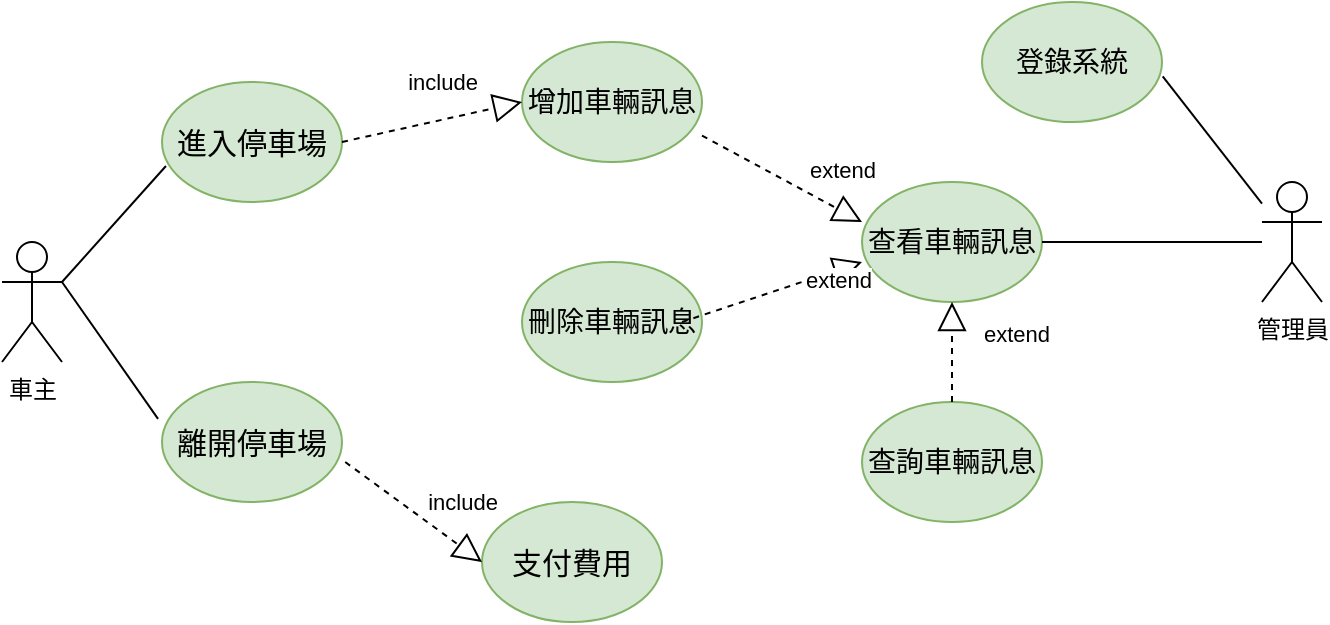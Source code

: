 <?xml version="1.0" encoding="UTF-8"?>
<mxfile version="22.1.11" type="google">
  <diagram name="第 1 页" id="4QLbV3jeEGOztwDBX3V3">
    <mxGraphModel dx="1042" dy="569" grid="1" gridSize="10" guides="1" tooltips="1" connect="1" arrows="1" fold="1" page="1" pageScale="1" pageWidth="827" pageHeight="1169" background="none" math="0" shadow="0">
      <root>
        <mxCell id="0" />
        <mxCell id="1" parent="0" />
        <mxCell id="8DHP59ZZchC0WPOyILgm-1" value="管理員" style="shape=umlActor;verticalLabelPosition=bottom;verticalAlign=top;html=1;outlineConnect=0;" parent="1" vertex="1">
          <mxGeometry x="670" y="250" width="30" height="60" as="geometry" />
        </mxCell>
        <mxCell id="8DHP59ZZchC0WPOyILgm-2" value="進入停車場" style="ellipse;whiteSpace=wrap;html=1;fontSize=15;labelBackgroundColor=none;fillColor=#d5e8d4;strokeColor=#82b366;" parent="1" vertex="1">
          <mxGeometry x="120" y="200" width="90" height="60" as="geometry" />
        </mxCell>
        <mxCell id="8DHP59ZZchC0WPOyILgm-3" value="離開停車場" style="ellipse;whiteSpace=wrap;html=1;fillColor=#d5e8d4;strokeColor=#82b366;fontSize=15;" parent="1" vertex="1">
          <mxGeometry x="120" y="350" width="90" height="60" as="geometry" />
        </mxCell>
        <mxCell id="8DHP59ZZchC0WPOyILgm-4" value="" style="endArrow=none;html=1;rounded=0;entryX=0.022;entryY=0.7;entryDx=0;entryDy=0;entryPerimeter=0;" parent="1" target="8DHP59ZZchC0WPOyILgm-2" edge="1">
          <mxGeometry width="50" height="50" relative="1" as="geometry">
            <mxPoint x="70" y="300" as="sourcePoint" />
            <mxPoint x="430" y="270" as="targetPoint" />
          </mxGeometry>
        </mxCell>
        <mxCell id="8DHP59ZZchC0WPOyILgm-5" value="" style="endArrow=none;html=1;rounded=0;entryX=-0.022;entryY=0.307;entryDx=0;entryDy=0;entryPerimeter=0;" parent="1" target="8DHP59ZZchC0WPOyILgm-3" edge="1">
          <mxGeometry width="50" height="50" relative="1" as="geometry">
            <mxPoint x="70" y="300" as="sourcePoint" />
            <mxPoint x="430" y="270" as="targetPoint" />
          </mxGeometry>
        </mxCell>
        <mxCell id="8DHP59ZZchC0WPOyILgm-7" value="支付費用&lt;br&gt;" style="ellipse;whiteSpace=wrap;html=1;fillColor=#d5e8d4;strokeColor=#82b366;fontSize=15;" parent="1" vertex="1">
          <mxGeometry x="280" y="410" width="90" height="60" as="geometry" />
        </mxCell>
        <mxCell id="8DHP59ZZchC0WPOyILgm-8" value="" style="endArrow=block;dashed=1;endFill=0;endSize=12;html=1;rounded=0;exitX=1.018;exitY=0.667;exitDx=0;exitDy=0;exitPerimeter=0;entryX=0;entryY=0.5;entryDx=0;entryDy=0;" parent="1" source="8DHP59ZZchC0WPOyILgm-3" target="8DHP59ZZchC0WPOyILgm-7" edge="1">
          <mxGeometry width="160" relative="1" as="geometry">
            <mxPoint x="330" y="300" as="sourcePoint" />
            <mxPoint x="490" y="300" as="targetPoint" />
          </mxGeometry>
        </mxCell>
        <mxCell id="8DHP59ZZchC0WPOyILgm-9" value="include" style="edgeLabel;html=1;align=center;verticalAlign=middle;resizable=0;points=[];" parent="8DHP59ZZchC0WPOyILgm-8" connectable="0" vertex="1">
          <mxGeometry x="-0.0" relative="1" as="geometry">
            <mxPoint x="24" y="-5" as="offset" />
          </mxGeometry>
        </mxCell>
        <mxCell id="8DHP59ZZchC0WPOyILgm-10" value="增加車輛訊息" style="ellipse;whiteSpace=wrap;html=1;fontSize=14;labelBackgroundColor=none;fillColor=#d5e8d4;strokeColor=#82b366;" parent="1" vertex="1">
          <mxGeometry x="300" y="180" width="90" height="60" as="geometry" />
        </mxCell>
        <mxCell id="8DHP59ZZchC0WPOyILgm-11" value="" style="endArrow=block;dashed=1;endFill=0;endSize=12;html=1;rounded=0;exitX=1;exitY=0.5;exitDx=0;exitDy=0;entryX=0;entryY=0.5;entryDx=0;entryDy=0;" parent="1" source="8DHP59ZZchC0WPOyILgm-2" target="8DHP59ZZchC0WPOyILgm-10" edge="1">
          <mxGeometry width="160" relative="1" as="geometry">
            <mxPoint x="222" y="400" as="sourcePoint" />
            <mxPoint x="290" y="450" as="targetPoint" />
          </mxGeometry>
        </mxCell>
        <mxCell id="8DHP59ZZchC0WPOyILgm-12" value="include" style="edgeLabel;html=1;align=center;verticalAlign=middle;resizable=0;points=[];" parent="8DHP59ZZchC0WPOyILgm-11" connectable="0" vertex="1">
          <mxGeometry x="-0.0" relative="1" as="geometry">
            <mxPoint x="5" y="-20" as="offset" />
          </mxGeometry>
        </mxCell>
        <mxCell id="8DHP59ZZchC0WPOyILgm-13" value="查看車輛訊息" style="ellipse;whiteSpace=wrap;html=1;fontSize=14;labelBackgroundColor=none;fillColor=#d5e8d4;strokeColor=#82b366;" parent="1" vertex="1">
          <mxGeometry x="470" y="250" width="90" height="60" as="geometry" />
        </mxCell>
        <mxCell id="8DHP59ZZchC0WPOyILgm-14" value="刪除車輛訊息" style="ellipse;whiteSpace=wrap;html=1;fontSize=14;labelBackgroundColor=none;fillColor=#d5e8d4;strokeColor=#82b366;" parent="1" vertex="1">
          <mxGeometry x="300" y="290" width="90" height="60" as="geometry" />
        </mxCell>
        <mxCell id="8DHP59ZZchC0WPOyILgm-15" value="" style="endArrow=block;dashed=1;endFill=0;endSize=12;html=1;rounded=0;exitX=1;exitY=0.78;exitDx=0;exitDy=0;entryX=0;entryY=0.333;entryDx=0;entryDy=0;exitPerimeter=0;entryPerimeter=0;" parent="1" source="8DHP59ZZchC0WPOyILgm-10" target="8DHP59ZZchC0WPOyILgm-13" edge="1">
          <mxGeometry width="160" relative="1" as="geometry">
            <mxPoint x="220" y="240" as="sourcePoint" />
            <mxPoint x="310" y="220" as="targetPoint" />
          </mxGeometry>
        </mxCell>
        <mxCell id="8DHP59ZZchC0WPOyILgm-17" value="extend" style="edgeLabel;html=1;align=center;verticalAlign=middle;resizable=0;points=[];" parent="8DHP59ZZchC0WPOyILgm-15" connectable="0" vertex="1">
          <mxGeometry x="0.056" y="-3" relative="1" as="geometry">
            <mxPoint x="29" y="-8" as="offset" />
          </mxGeometry>
        </mxCell>
        <mxCell id="8DHP59ZZchC0WPOyILgm-18" value="" style="endArrow=block;dashed=1;endFill=0;endSize=12;html=1;rounded=0;exitX=1;exitY=0.5;exitDx=0;exitDy=0;entryX=0;entryY=0.333;entryDx=0;entryDy=0;entryPerimeter=0;" parent="1" edge="1">
          <mxGeometry width="160" relative="1" as="geometry">
            <mxPoint x="380" y="320" as="sourcePoint" />
            <mxPoint x="470" y="290" as="targetPoint" />
          </mxGeometry>
        </mxCell>
        <mxCell id="8DHP59ZZchC0WPOyILgm-19" value="extend" style="edgeLabel;html=1;align=center;verticalAlign=middle;resizable=0;points=[];" parent="8DHP59ZZchC0WPOyILgm-18" connectable="0" vertex="1">
          <mxGeometry x="0.056" y="-3" relative="1" as="geometry">
            <mxPoint x="29" y="-8" as="offset" />
          </mxGeometry>
        </mxCell>
        <mxCell id="8DHP59ZZchC0WPOyILgm-20" value="查詢車輛訊息" style="ellipse;whiteSpace=wrap;html=1;fontSize=14;labelBackgroundColor=none;fillColor=#d5e8d4;strokeColor=#82b366;" parent="1" vertex="1">
          <mxGeometry x="470" y="360" width="90" height="60" as="geometry" />
        </mxCell>
        <mxCell id="8DHP59ZZchC0WPOyILgm-21" value="" style="endArrow=block;dashed=1;endFill=0;endSize=12;html=1;rounded=0;exitX=0.5;exitY=0;exitDx=0;exitDy=0;entryX=0.5;entryY=1;entryDx=0;entryDy=0;" parent="1" source="8DHP59ZZchC0WPOyILgm-20" target="8DHP59ZZchC0WPOyILgm-13" edge="1">
          <mxGeometry width="160" relative="1" as="geometry">
            <mxPoint x="390" y="330" as="sourcePoint" />
            <mxPoint x="480" y="300" as="targetPoint" />
          </mxGeometry>
        </mxCell>
        <mxCell id="8DHP59ZZchC0WPOyILgm-22" value="extend" style="edgeLabel;html=1;align=center;verticalAlign=middle;resizable=0;points=[];" parent="8DHP59ZZchC0WPOyILgm-21" connectable="0" vertex="1">
          <mxGeometry x="0.056" y="-3" relative="1" as="geometry">
            <mxPoint x="29" y="-8" as="offset" />
          </mxGeometry>
        </mxCell>
        <mxCell id="8DHP59ZZchC0WPOyILgm-23" value="車主" style="shape=umlActor;verticalLabelPosition=bottom;verticalAlign=top;html=1;outlineConnect=0;" parent="1" vertex="1">
          <mxGeometry x="40" y="280" width="30" height="60" as="geometry" />
        </mxCell>
        <mxCell id="8DHP59ZZchC0WPOyILgm-24" value="登錄系統&lt;br&gt;" style="ellipse;whiteSpace=wrap;html=1;fontSize=14;labelBackgroundColor=none;fillColor=#d5e8d4;strokeColor=#82b366;" parent="1" vertex="1">
          <mxGeometry x="530" y="160" width="90" height="60" as="geometry" />
        </mxCell>
        <mxCell id="8DHP59ZZchC0WPOyILgm-27" value="" style="endArrow=none;html=1;rounded=0;entryX=1;entryY=0.5;entryDx=0;entryDy=0;" parent="1" target="8DHP59ZZchC0WPOyILgm-13" edge="1">
          <mxGeometry width="50" height="50" relative="1" as="geometry">
            <mxPoint x="670" y="280" as="sourcePoint" />
            <mxPoint x="430" y="270" as="targetPoint" />
          </mxGeometry>
        </mxCell>
        <mxCell id="8DHP59ZZchC0WPOyILgm-28" value="" style="endArrow=none;html=1;rounded=0;entryX=1.004;entryY=0.62;entryDx=0;entryDy=0;entryPerimeter=0;" parent="1" source="8DHP59ZZchC0WPOyILgm-1" target="8DHP59ZZchC0WPOyILgm-24" edge="1">
          <mxGeometry width="50" height="50" relative="1" as="geometry">
            <mxPoint x="380" y="320" as="sourcePoint" />
            <mxPoint x="430" y="270" as="targetPoint" />
          </mxGeometry>
        </mxCell>
      </root>
    </mxGraphModel>
  </diagram>
</mxfile>

